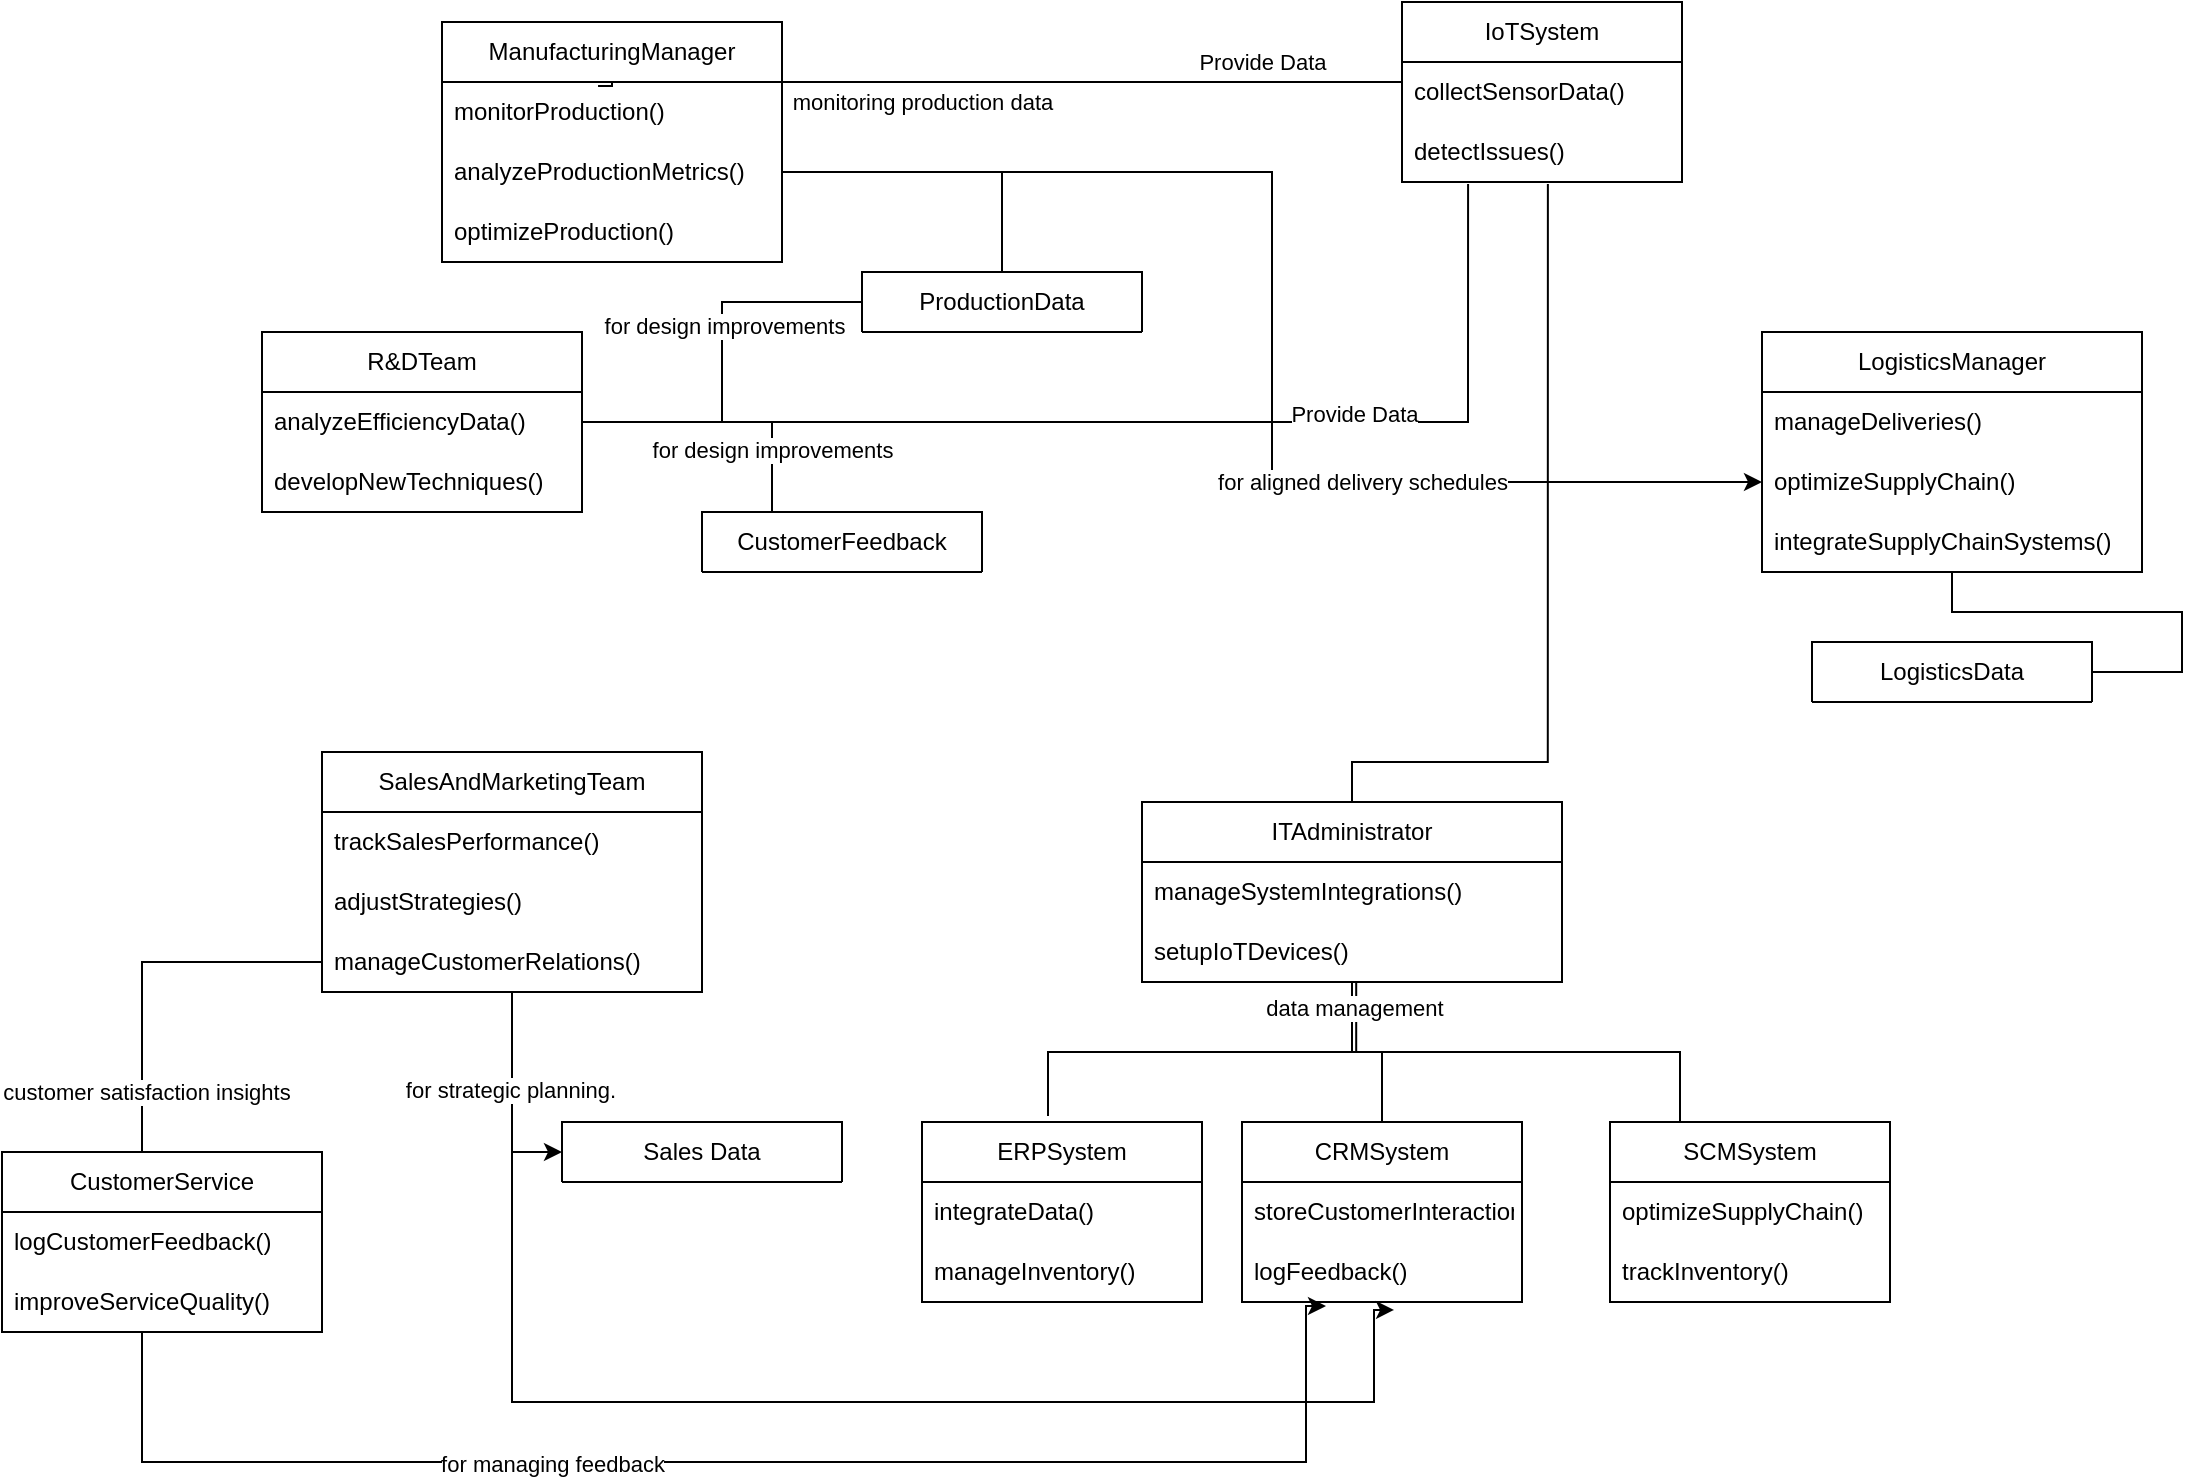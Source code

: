 <mxfile version="25.0.3">
  <diagram name="Страница — 1" id="B7r4_L_ZDrQJOu4fwcXL">
    <mxGraphModel dx="2193" dy="710" grid="1" gridSize="10" guides="1" tooltips="1" connect="1" arrows="1" fold="1" page="1" pageScale="1" pageWidth="827" pageHeight="1169" math="0" shadow="0">
      <root>
        <mxCell id="0" />
        <mxCell id="1" parent="0" />
        <mxCell id="TRrzErzz80BEs_K_XsTW-1" value="ManufacturingManager" style="swimlane;fontStyle=0;childLayout=stackLayout;horizontal=1;startSize=30;horizontalStack=0;resizeParent=1;resizeParentMax=0;resizeLast=0;collapsible=1;marginBottom=0;whiteSpace=wrap;html=1;" parent="1" vertex="1">
          <mxGeometry x="-310" y="20" width="170" height="120" as="geometry" />
        </mxCell>
        <mxCell id="TRrzErzz80BEs_K_XsTW-2" value="monitorProduction()" style="text;strokeColor=none;fillColor=none;align=left;verticalAlign=middle;spacingLeft=4;spacingRight=4;overflow=hidden;points=[[0,0.5],[1,0.5]];portConstraint=eastwest;rotatable=0;whiteSpace=wrap;html=1;" parent="TRrzErzz80BEs_K_XsTW-1" vertex="1">
          <mxGeometry y="30" width="170" height="30" as="geometry" />
        </mxCell>
        <mxCell id="TRrzErzz80BEs_K_XsTW-3" value="analyzeProductionMetrics()" style="text;strokeColor=none;fillColor=none;align=left;verticalAlign=middle;spacingLeft=4;spacingRight=4;overflow=hidden;points=[[0,0.5],[1,0.5]];portConstraint=eastwest;rotatable=0;whiteSpace=wrap;html=1;" parent="TRrzErzz80BEs_K_XsTW-1" vertex="1">
          <mxGeometry y="60" width="170" height="30" as="geometry" />
        </mxCell>
        <mxCell id="TRrzErzz80BEs_K_XsTW-4" value="optimizeProduction()" style="text;strokeColor=none;fillColor=none;align=left;verticalAlign=middle;spacingLeft=4;spacingRight=4;overflow=hidden;points=[[0,0.5],[1,0.5]];portConstraint=eastwest;rotatable=0;whiteSpace=wrap;html=1;" parent="TRrzErzz80BEs_K_XsTW-1" vertex="1">
          <mxGeometry y="90" width="170" height="30" as="geometry" />
        </mxCell>
        <mxCell id="TRrzErzz80BEs_K_XsTW-71" style="edgeStyle=orthogonalEdgeStyle;rounded=0;orthogonalLoop=1;jettySize=auto;html=1;entryX=1;entryY=0.5;entryDx=0;entryDy=0;endArrow=none;endFill=0;" parent="1" source="TRrzErzz80BEs_K_XsTW-5" target="TRrzErzz80BEs_K_XsTW-33" edge="1">
          <mxGeometry relative="1" as="geometry" />
        </mxCell>
        <mxCell id="TRrzErzz80BEs_K_XsTW-5" value="LogisticsManager" style="swimlane;fontStyle=0;childLayout=stackLayout;horizontal=1;startSize=30;horizontalStack=0;resizeParent=1;resizeParentMax=0;resizeLast=0;collapsible=1;marginBottom=0;whiteSpace=wrap;html=1;" parent="1" vertex="1">
          <mxGeometry x="350" y="175" width="190" height="120" as="geometry" />
        </mxCell>
        <mxCell id="TRrzErzz80BEs_K_XsTW-6" value="manageDeliveries()" style="text;strokeColor=none;fillColor=none;align=left;verticalAlign=middle;spacingLeft=4;spacingRight=4;overflow=hidden;points=[[0,0.5],[1,0.5]];portConstraint=eastwest;rotatable=0;whiteSpace=wrap;html=1;" parent="TRrzErzz80BEs_K_XsTW-5" vertex="1">
          <mxGeometry y="30" width="190" height="30" as="geometry" />
        </mxCell>
        <mxCell id="TRrzErzz80BEs_K_XsTW-7" value="optimizeSupplyChain()" style="text;strokeColor=none;fillColor=none;align=left;verticalAlign=middle;spacingLeft=4;spacingRight=4;overflow=hidden;points=[[0,0.5],[1,0.5]];portConstraint=eastwest;rotatable=0;whiteSpace=wrap;html=1;" parent="TRrzErzz80BEs_K_XsTW-5" vertex="1">
          <mxGeometry y="60" width="190" height="30" as="geometry" />
        </mxCell>
        <mxCell id="TRrzErzz80BEs_K_XsTW-8" value="integrateSupplyChainSystems()" style="text;strokeColor=none;fillColor=none;align=left;verticalAlign=middle;spacingLeft=4;spacingRight=4;overflow=hidden;points=[[0,0.5],[1,0.5]];portConstraint=eastwest;rotatable=0;whiteSpace=wrap;html=1;" parent="TRrzErzz80BEs_K_XsTW-5" vertex="1">
          <mxGeometry y="90" width="190" height="30" as="geometry" />
        </mxCell>
        <mxCell id="TRrzErzz80BEs_K_XsTW-69" style="edgeStyle=orthogonalEdgeStyle;rounded=0;orthogonalLoop=1;jettySize=auto;html=1;entryX=0.5;entryY=0;entryDx=0;entryDy=0;endArrow=none;endFill=0;" parent="1" source="TRrzErzz80BEs_K_XsTW-9" target="TRrzErzz80BEs_K_XsTW-41" edge="1">
          <mxGeometry relative="1" as="geometry" />
        </mxCell>
        <mxCell id="TRrzErzz80BEs_K_XsTW-70" style="edgeStyle=orthogonalEdgeStyle;rounded=0;orthogonalLoop=1;jettySize=auto;html=1;entryX=0.25;entryY=0;entryDx=0;entryDy=0;exitX=0.51;exitY=1;exitDx=0;exitDy=0;exitPerimeter=0;endArrow=none;endFill=0;" parent="1" source="TRrzErzz80BEs_K_XsTW-11" target="TRrzErzz80BEs_K_XsTW-45" edge="1">
          <mxGeometry relative="1" as="geometry" />
        </mxCell>
        <mxCell id="TRrzErzz80BEs_K_XsTW-9" value="ITAdministrator" style="swimlane;fontStyle=0;childLayout=stackLayout;horizontal=1;startSize=30;horizontalStack=0;resizeParent=1;resizeParentMax=0;resizeLast=0;collapsible=1;marginBottom=0;whiteSpace=wrap;html=1;" parent="1" vertex="1">
          <mxGeometry x="40" y="410" width="210" height="90" as="geometry" />
        </mxCell>
        <mxCell id="TRrzErzz80BEs_K_XsTW-10" value="manageSystemIntegrations()" style="text;strokeColor=none;fillColor=none;align=left;verticalAlign=middle;spacingLeft=4;spacingRight=4;overflow=hidden;points=[[0,0.5],[1,0.5]];portConstraint=eastwest;rotatable=0;whiteSpace=wrap;html=1;" parent="TRrzErzz80BEs_K_XsTW-9" vertex="1">
          <mxGeometry y="30" width="210" height="30" as="geometry" />
        </mxCell>
        <mxCell id="TRrzErzz80BEs_K_XsTW-11" value="setupIoTDevices()" style="text;strokeColor=none;fillColor=none;align=left;verticalAlign=middle;spacingLeft=4;spacingRight=4;overflow=hidden;points=[[0,0.5],[1,0.5]];portConstraint=eastwest;rotatable=0;whiteSpace=wrap;html=1;" parent="TRrzErzz80BEs_K_XsTW-9" vertex="1">
          <mxGeometry y="60" width="210" height="30" as="geometry" />
        </mxCell>
        <mxCell id="TRrzErzz80BEs_K_XsTW-79" style="edgeStyle=orthogonalEdgeStyle;rounded=0;orthogonalLoop=1;jettySize=auto;html=1;entryX=0;entryY=0.5;entryDx=0;entryDy=0;" parent="1" source="TRrzErzz80BEs_K_XsTW-13" target="TRrzErzz80BEs_K_XsTW-75" edge="1">
          <mxGeometry relative="1" as="geometry" />
        </mxCell>
        <mxCell id="TRrzErzz80BEs_K_XsTW-13" value="SalesAndMarketingTeam" style="swimlane;fontStyle=0;childLayout=stackLayout;horizontal=1;startSize=30;horizontalStack=0;resizeParent=1;resizeParentMax=0;resizeLast=0;collapsible=1;marginBottom=0;whiteSpace=wrap;html=1;" parent="1" vertex="1">
          <mxGeometry x="-370" y="385" width="190" height="120" as="geometry" />
        </mxCell>
        <mxCell id="TRrzErzz80BEs_K_XsTW-14" value="trackSalesPerformance()" style="text;strokeColor=none;fillColor=none;align=left;verticalAlign=middle;spacingLeft=4;spacingRight=4;overflow=hidden;points=[[0,0.5],[1,0.5]];portConstraint=eastwest;rotatable=0;whiteSpace=wrap;html=1;" parent="TRrzErzz80BEs_K_XsTW-13" vertex="1">
          <mxGeometry y="30" width="190" height="30" as="geometry" />
        </mxCell>
        <mxCell id="TRrzErzz80BEs_K_XsTW-15" value="adjustStrategies()" style="text;strokeColor=none;fillColor=none;align=left;verticalAlign=middle;spacingLeft=4;spacingRight=4;overflow=hidden;points=[[0,0.5],[1,0.5]];portConstraint=eastwest;rotatable=0;whiteSpace=wrap;html=1;" parent="TRrzErzz80BEs_K_XsTW-13" vertex="1">
          <mxGeometry y="60" width="190" height="30" as="geometry" />
        </mxCell>
        <mxCell id="TRrzErzz80BEs_K_XsTW-16" value="manageCustomerRelations()" style="text;strokeColor=none;fillColor=none;align=left;verticalAlign=middle;spacingLeft=4;spacingRight=4;overflow=hidden;points=[[0,0.5],[1,0.5]];portConstraint=eastwest;rotatable=0;whiteSpace=wrap;html=1;" parent="TRrzErzz80BEs_K_XsTW-13" vertex="1">
          <mxGeometry y="90" width="190" height="30" as="geometry" />
        </mxCell>
        <mxCell id="TRrzErzz80BEs_K_XsTW-17" value="CustomerService" style="swimlane;fontStyle=0;childLayout=stackLayout;horizontal=1;startSize=30;horizontalStack=0;resizeParent=1;resizeParentMax=0;resizeLast=0;collapsible=1;marginBottom=0;whiteSpace=wrap;html=1;" parent="1" vertex="1">
          <mxGeometry x="-530" y="585" width="160" height="90" as="geometry" />
        </mxCell>
        <mxCell id="TRrzErzz80BEs_K_XsTW-18" value="logCustomerFeedback()" style="text;strokeColor=none;fillColor=none;align=left;verticalAlign=middle;spacingLeft=4;spacingRight=4;overflow=hidden;points=[[0,0.5],[1,0.5]];portConstraint=eastwest;rotatable=0;whiteSpace=wrap;html=1;" parent="TRrzErzz80BEs_K_XsTW-17" vertex="1">
          <mxGeometry y="30" width="160" height="30" as="geometry" />
        </mxCell>
        <mxCell id="TRrzErzz80BEs_K_XsTW-19" value="improveServiceQuality()" style="text;strokeColor=none;fillColor=none;align=left;verticalAlign=middle;spacingLeft=4;spacingRight=4;overflow=hidden;points=[[0,0.5],[1,0.5]];portConstraint=eastwest;rotatable=0;whiteSpace=wrap;html=1;" parent="TRrzErzz80BEs_K_XsTW-17" vertex="1">
          <mxGeometry y="60" width="160" height="30" as="geometry" />
        </mxCell>
        <mxCell id="TRrzErzz80BEs_K_XsTW-85" style="edgeStyle=orthogonalEdgeStyle;rounded=0;orthogonalLoop=1;jettySize=auto;html=1;entryX=0;entryY=0.5;entryDx=0;entryDy=0;endArrow=none;endFill=0;" parent="1" source="TRrzErzz80BEs_K_XsTW-21" target="TRrzErzz80BEs_K_XsTW-29" edge="1">
          <mxGeometry relative="1" as="geometry" />
        </mxCell>
        <mxCell id="TRrzErzz80BEs_K_XsTW-96" value="for design improvements" style="edgeLabel;html=1;align=center;verticalAlign=middle;resizable=0;points=[];" parent="TRrzErzz80BEs_K_XsTW-85" vertex="1" connectable="0">
          <mxGeometry x="0.18" y="-1" relative="1" as="geometry">
            <mxPoint as="offset" />
          </mxGeometry>
        </mxCell>
        <mxCell id="TRrzErzz80BEs_K_XsTW-86" style="edgeStyle=orthogonalEdgeStyle;rounded=0;orthogonalLoop=1;jettySize=auto;html=1;entryX=0.25;entryY=0;entryDx=0;entryDy=0;endArrow=none;endFill=0;" parent="1" source="TRrzErzz80BEs_K_XsTW-21" target="TRrzErzz80BEs_K_XsTW-81" edge="1">
          <mxGeometry relative="1" as="geometry" />
        </mxCell>
        <mxCell id="TRrzErzz80BEs_K_XsTW-95" value="for design improvements" style="edgeLabel;html=1;align=center;verticalAlign=middle;resizable=0;points=[];" parent="TRrzErzz80BEs_K_XsTW-86" vertex="1" connectable="0">
          <mxGeometry x="0.557" relative="1" as="geometry">
            <mxPoint as="offset" />
          </mxGeometry>
        </mxCell>
        <mxCell id="TRrzErzz80BEs_K_XsTW-21" value="R&amp;amp;DTeam" style="swimlane;fontStyle=0;childLayout=stackLayout;horizontal=1;startSize=30;horizontalStack=0;resizeParent=1;resizeParentMax=0;resizeLast=0;collapsible=1;marginBottom=0;whiteSpace=wrap;html=1;" parent="1" vertex="1">
          <mxGeometry x="-400" y="175" width="160" height="90" as="geometry" />
        </mxCell>
        <mxCell id="TRrzErzz80BEs_K_XsTW-22" value="analyzeEfficiencyData()" style="text;strokeColor=none;fillColor=none;align=left;verticalAlign=middle;spacingLeft=4;spacingRight=4;overflow=hidden;points=[[0,0.5],[1,0.5]];portConstraint=eastwest;rotatable=0;whiteSpace=wrap;html=1;" parent="TRrzErzz80BEs_K_XsTW-21" vertex="1">
          <mxGeometry y="30" width="160" height="30" as="geometry" />
        </mxCell>
        <mxCell id="TRrzErzz80BEs_K_XsTW-23" value="developNewTechniques()" style="text;strokeColor=none;fillColor=none;align=left;verticalAlign=middle;spacingLeft=4;spacingRight=4;overflow=hidden;points=[[0,0.5],[1,0.5]];portConstraint=eastwest;rotatable=0;whiteSpace=wrap;html=1;" parent="TRrzErzz80BEs_K_XsTW-21" vertex="1">
          <mxGeometry y="60" width="160" height="30" as="geometry" />
        </mxCell>
        <mxCell id="TRrzErzz80BEs_K_XsTW-25" value="IoTSystem" style="swimlane;fontStyle=0;childLayout=stackLayout;horizontal=1;startSize=30;horizontalStack=0;resizeParent=1;resizeParentMax=0;resizeLast=0;collapsible=1;marginBottom=0;whiteSpace=wrap;html=1;" parent="1" vertex="1">
          <mxGeometry x="170" y="10" width="140" height="90" as="geometry" />
        </mxCell>
        <mxCell id="TRrzErzz80BEs_K_XsTW-26" value="collectSensorData()" style="text;strokeColor=none;fillColor=none;align=left;verticalAlign=middle;spacingLeft=4;spacingRight=4;overflow=hidden;points=[[0,0.5],[1,0.5]];portConstraint=eastwest;rotatable=0;whiteSpace=wrap;html=1;" parent="TRrzErzz80BEs_K_XsTW-25" vertex="1">
          <mxGeometry y="30" width="140" height="30" as="geometry" />
        </mxCell>
        <mxCell id="TRrzErzz80BEs_K_XsTW-27" value="detectIssues()" style="text;strokeColor=none;fillColor=none;align=left;verticalAlign=middle;spacingLeft=4;spacingRight=4;overflow=hidden;points=[[0,0.5],[1,0.5]];portConstraint=eastwest;rotatable=0;whiteSpace=wrap;html=1;" parent="TRrzErzz80BEs_K_XsTW-25" vertex="1">
          <mxGeometry y="60" width="140" height="30" as="geometry" />
        </mxCell>
        <mxCell id="TRrzErzz80BEs_K_XsTW-29" value="ProductionData" style="swimlane;fontStyle=0;childLayout=stackLayout;horizontal=1;startSize=30;horizontalStack=0;resizeParent=1;resizeParentMax=0;resizeLast=0;collapsible=1;marginBottom=0;whiteSpace=wrap;html=1;" parent="1" vertex="1">
          <mxGeometry x="-100" y="145" width="140" height="30" as="geometry" />
        </mxCell>
        <mxCell id="TRrzErzz80BEs_K_XsTW-33" value="LogisticsData" style="swimlane;fontStyle=0;childLayout=stackLayout;horizontal=1;startSize=30;horizontalStack=0;resizeParent=1;resizeParentMax=0;resizeLast=0;collapsible=1;marginBottom=0;whiteSpace=wrap;html=1;" parent="1" vertex="1">
          <mxGeometry x="375" y="330" width="140" height="30" as="geometry" />
        </mxCell>
        <mxCell id="TRrzErzz80BEs_K_XsTW-37" value="ERPSystem" style="swimlane;fontStyle=0;childLayout=stackLayout;horizontal=1;startSize=30;horizontalStack=0;resizeParent=1;resizeParentMax=0;resizeLast=0;collapsible=1;marginBottom=0;whiteSpace=wrap;html=1;" parent="1" vertex="1">
          <mxGeometry x="-70" y="570" width="140" height="90" as="geometry" />
        </mxCell>
        <mxCell id="TRrzErzz80BEs_K_XsTW-38" value="integrateData()" style="text;strokeColor=none;fillColor=none;align=left;verticalAlign=middle;spacingLeft=4;spacingRight=4;overflow=hidden;points=[[0,0.5],[1,0.5]];portConstraint=eastwest;rotatable=0;whiteSpace=wrap;html=1;" parent="TRrzErzz80BEs_K_XsTW-37" vertex="1">
          <mxGeometry y="30" width="140" height="30" as="geometry" />
        </mxCell>
        <mxCell id="TRrzErzz80BEs_K_XsTW-39" value="manageInventory()" style="text;strokeColor=none;fillColor=none;align=left;verticalAlign=middle;spacingLeft=4;spacingRight=4;overflow=hidden;points=[[0,0.5],[1,0.5]];portConstraint=eastwest;rotatable=0;whiteSpace=wrap;html=1;" parent="TRrzErzz80BEs_K_XsTW-37" vertex="1">
          <mxGeometry y="60" width="140" height="30" as="geometry" />
        </mxCell>
        <mxCell id="TRrzErzz80BEs_K_XsTW-41" value="CRMSystem" style="swimlane;fontStyle=0;childLayout=stackLayout;horizontal=1;startSize=30;horizontalStack=0;resizeParent=1;resizeParentMax=0;resizeLast=0;collapsible=1;marginBottom=0;whiteSpace=wrap;html=1;" parent="1" vertex="1">
          <mxGeometry x="90" y="570" width="140" height="90" as="geometry" />
        </mxCell>
        <mxCell id="TRrzErzz80BEs_K_XsTW-42" value="storeCustomerInteractions()" style="text;strokeColor=none;fillColor=none;align=left;verticalAlign=middle;spacingLeft=4;spacingRight=4;overflow=hidden;points=[[0,0.5],[1,0.5]];portConstraint=eastwest;rotatable=0;whiteSpace=wrap;html=1;" parent="TRrzErzz80BEs_K_XsTW-41" vertex="1">
          <mxGeometry y="30" width="140" height="30" as="geometry" />
        </mxCell>
        <mxCell id="TRrzErzz80BEs_K_XsTW-43" value="logFeedback()" style="text;strokeColor=none;fillColor=none;align=left;verticalAlign=middle;spacingLeft=4;spacingRight=4;overflow=hidden;points=[[0,0.5],[1,0.5]];portConstraint=eastwest;rotatable=0;whiteSpace=wrap;html=1;" parent="TRrzErzz80BEs_K_XsTW-41" vertex="1">
          <mxGeometry y="60" width="140" height="30" as="geometry" />
        </mxCell>
        <mxCell id="TRrzErzz80BEs_K_XsTW-45" value="SCMSystem" style="swimlane;fontStyle=0;childLayout=stackLayout;horizontal=1;startSize=30;horizontalStack=0;resizeParent=1;resizeParentMax=0;resizeLast=0;collapsible=1;marginBottom=0;whiteSpace=wrap;html=1;" parent="1" vertex="1">
          <mxGeometry x="274" y="570" width="140" height="90" as="geometry" />
        </mxCell>
        <mxCell id="TRrzErzz80BEs_K_XsTW-46" value="optimizeSupplyChain()" style="text;strokeColor=none;fillColor=none;align=left;verticalAlign=middle;spacingLeft=4;spacingRight=4;overflow=hidden;points=[[0,0.5],[1,0.5]];portConstraint=eastwest;rotatable=0;whiteSpace=wrap;html=1;" parent="TRrzErzz80BEs_K_XsTW-45" vertex="1">
          <mxGeometry y="30" width="140" height="30" as="geometry" />
        </mxCell>
        <mxCell id="TRrzErzz80BEs_K_XsTW-47" value="trackInventory()" style="text;strokeColor=none;fillColor=none;align=left;verticalAlign=middle;spacingLeft=4;spacingRight=4;overflow=hidden;points=[[0,0.5],[1,0.5]];portConstraint=eastwest;rotatable=0;whiteSpace=wrap;html=1;" parent="TRrzErzz80BEs_K_XsTW-45" vertex="1">
          <mxGeometry y="60" width="140" height="30" as="geometry" />
        </mxCell>
        <mxCell id="TRrzErzz80BEs_K_XsTW-65" style="edgeStyle=orthogonalEdgeStyle;rounded=0;orthogonalLoop=1;jettySize=auto;html=1;endArrow=none;endFill=0;" parent="1" source="TRrzErzz80BEs_K_XsTW-29" target="TRrzErzz80BEs_K_XsTW-3" edge="1">
          <mxGeometry relative="1" as="geometry" />
        </mxCell>
        <mxCell id="TRrzErzz80BEs_K_XsTW-66" style="edgeStyle=orthogonalEdgeStyle;rounded=0;orthogonalLoop=1;jettySize=auto;html=1;endArrow=none;endFill=0;exitX=0.459;exitY=0.067;exitDx=0;exitDy=0;exitPerimeter=0;" parent="1" source="TRrzErzz80BEs_K_XsTW-2" target="TRrzErzz80BEs_K_XsTW-26" edge="1">
          <mxGeometry relative="1" as="geometry">
            <Array as="points">
              <mxPoint x="-225" y="52" />
              <mxPoint x="-225" y="50" />
            </Array>
          </mxGeometry>
        </mxCell>
        <mxCell id="TRrzErzz80BEs_K_XsTW-87" value="Provide Data" style="edgeLabel;html=1;align=center;verticalAlign=middle;resizable=0;points=[];" parent="TRrzErzz80BEs_K_XsTW-66" vertex="1" connectable="0">
          <mxGeometry x="0.183" y="1" relative="1" as="geometry">
            <mxPoint x="95" y="-9" as="offset" />
          </mxGeometry>
        </mxCell>
        <mxCell id="TRrzErzz80BEs_K_XsTW-90" value="monitoring production data" style="edgeLabel;html=1;align=center;verticalAlign=middle;resizable=0;points=[];" parent="TRrzErzz80BEs_K_XsTW-66" vertex="1" connectable="0">
          <mxGeometry x="-0.159" y="2" relative="1" as="geometry">
            <mxPoint x="-6" y="12" as="offset" />
          </mxGeometry>
        </mxCell>
        <mxCell id="TRrzErzz80BEs_K_XsTW-67" style="edgeStyle=orthogonalEdgeStyle;rounded=0;orthogonalLoop=1;jettySize=auto;html=1;entryX=0;entryY=0.5;entryDx=0;entryDy=0;" parent="1" source="TRrzErzz80BEs_K_XsTW-3" target="TRrzErzz80BEs_K_XsTW-7" edge="1">
          <mxGeometry relative="1" as="geometry">
            <Array as="points">
              <mxPoint x="105" y="95" />
              <mxPoint x="105" y="250" />
            </Array>
          </mxGeometry>
        </mxCell>
        <mxCell id="TRrzErzz80BEs_K_XsTW-91" value="for aligned delivery schedules" style="edgeLabel;html=1;align=center;verticalAlign=middle;resizable=0;points=[];" parent="TRrzErzz80BEs_K_XsTW-67" vertex="1" connectable="0">
          <mxGeometry x="0.488" y="-2" relative="1" as="geometry">
            <mxPoint x="-35" y="-2" as="offset" />
          </mxGeometry>
        </mxCell>
        <mxCell id="TRrzErzz80BEs_K_XsTW-68" style="edgeStyle=orthogonalEdgeStyle;rounded=0;orthogonalLoop=1;jettySize=auto;html=1;entryX=0.45;entryY=-0.033;entryDx=0;entryDy=0;entryPerimeter=0;endArrow=none;endFill=0;" parent="1" source="TRrzErzz80BEs_K_XsTW-9" target="TRrzErzz80BEs_K_XsTW-37" edge="1">
          <mxGeometry relative="1" as="geometry" />
        </mxCell>
        <mxCell id="TRrzErzz80BEs_K_XsTW-92" value="data management" style="edgeLabel;html=1;align=center;verticalAlign=middle;resizable=0;points=[];" parent="TRrzErzz80BEs_K_XsTW-68" vertex="1" connectable="0">
          <mxGeometry x="-0.886" y="1" relative="1" as="geometry">
            <mxPoint as="offset" />
          </mxGeometry>
        </mxCell>
        <mxCell id="TRrzErzz80BEs_K_XsTW-72" style="edgeStyle=orthogonalEdgeStyle;rounded=0;orthogonalLoop=1;jettySize=auto;html=1;entryX=0.521;entryY=1.033;entryDx=0;entryDy=0;entryPerimeter=0;endArrow=none;endFill=0;" parent="1" source="TRrzErzz80BEs_K_XsTW-9" target="TRrzErzz80BEs_K_XsTW-27" edge="1">
          <mxGeometry relative="1" as="geometry">
            <Array as="points">
              <mxPoint x="145" y="390" />
              <mxPoint x="243" y="390" />
            </Array>
          </mxGeometry>
        </mxCell>
        <mxCell id="TRrzErzz80BEs_K_XsTW-73" style="edgeStyle=orthogonalEdgeStyle;rounded=0;orthogonalLoop=1;jettySize=auto;html=1;endArrow=none;endFill=0;exitX=0;exitY=0.5;exitDx=0;exitDy=0;entryX=0.5;entryY=0;entryDx=0;entryDy=0;" parent="1" source="TRrzErzz80BEs_K_XsTW-15" target="TRrzErzz80BEs_K_XsTW-17" edge="1">
          <mxGeometry relative="1" as="geometry">
            <mxPoint x="-460" y="620" as="targetPoint" />
            <Array as="points">
              <mxPoint x="-370" y="490" />
              <mxPoint x="-460" y="490" />
            </Array>
          </mxGeometry>
        </mxCell>
        <mxCell id="TRrzErzz80BEs_K_XsTW-93" value="customer satisfaction insights" style="edgeLabel;html=1;align=center;verticalAlign=middle;resizable=0;points=[];" parent="TRrzErzz80BEs_K_XsTW-73" vertex="1" connectable="0">
          <mxGeometry x="0.643" y="2" relative="1" as="geometry">
            <mxPoint as="offset" />
          </mxGeometry>
        </mxCell>
        <mxCell id="TRrzErzz80BEs_K_XsTW-74" style="edgeStyle=orthogonalEdgeStyle;rounded=0;orthogonalLoop=1;jettySize=auto;html=1;entryX=0.543;entryY=1.133;entryDx=0;entryDy=0;entryPerimeter=0;" parent="1" source="TRrzErzz80BEs_K_XsTW-13" target="TRrzErzz80BEs_K_XsTW-43" edge="1">
          <mxGeometry relative="1" as="geometry">
            <Array as="points">
              <mxPoint x="-275" y="710" />
              <mxPoint x="156" y="710" />
              <mxPoint x="156" y="664" />
            </Array>
          </mxGeometry>
        </mxCell>
        <mxCell id="TRrzErzz80BEs_K_XsTW-94" value="for strategic planning." style="edgeLabel;html=1;align=center;verticalAlign=middle;resizable=0;points=[];" parent="TRrzErzz80BEs_K_XsTW-74" vertex="1" connectable="0">
          <mxGeometry x="-0.968" y="-1" relative="1" as="geometry">
            <mxPoint y="38" as="offset" />
          </mxGeometry>
        </mxCell>
        <mxCell id="TRrzErzz80BEs_K_XsTW-75" value="Sales Data" style="swimlane;fontStyle=0;childLayout=stackLayout;horizontal=1;startSize=30;horizontalStack=0;resizeParent=1;resizeParentMax=0;resizeLast=0;collapsible=1;marginBottom=0;whiteSpace=wrap;html=1;" parent="1" vertex="1">
          <mxGeometry x="-250" y="570" width="140" height="30" as="geometry" />
        </mxCell>
        <mxCell id="TRrzErzz80BEs_K_XsTW-80" style="edgeStyle=orthogonalEdgeStyle;rounded=0;orthogonalLoop=1;jettySize=auto;html=1;entryX=0.3;entryY=1.067;entryDx=0;entryDy=0;entryPerimeter=0;" parent="1" source="TRrzErzz80BEs_K_XsTW-17" target="TRrzErzz80BEs_K_XsTW-43" edge="1">
          <mxGeometry relative="1" as="geometry">
            <Array as="points">
              <mxPoint x="-460" y="740" />
              <mxPoint x="122" y="740" />
              <mxPoint x="122" y="662" />
            </Array>
          </mxGeometry>
        </mxCell>
        <mxCell id="TRrzErzz80BEs_K_XsTW-97" value="for managing feedback" style="edgeLabel;html=1;align=center;verticalAlign=middle;resizable=0;points=[];" parent="TRrzErzz80BEs_K_XsTW-80" vertex="1" connectable="0">
          <mxGeometry x="-0.266" y="-1" relative="1" as="geometry">
            <mxPoint as="offset" />
          </mxGeometry>
        </mxCell>
        <mxCell id="TRrzErzz80BEs_K_XsTW-81" value="CustomerFeedback" style="swimlane;fontStyle=0;childLayout=stackLayout;horizontal=1;startSize=30;horizontalStack=0;resizeParent=1;resizeParentMax=0;resizeLast=0;collapsible=1;marginBottom=0;whiteSpace=wrap;html=1;" parent="1" vertex="1">
          <mxGeometry x="-180" y="265" width="140" height="30" as="geometry" />
        </mxCell>
        <mxCell id="TRrzErzz80BEs_K_XsTW-88" style="edgeStyle=orthogonalEdgeStyle;rounded=0;orthogonalLoop=1;jettySize=auto;html=1;entryX=0.236;entryY=1.033;entryDx=0;entryDy=0;entryPerimeter=0;endArrow=none;endFill=0;" parent="1" source="TRrzErzz80BEs_K_XsTW-22" target="TRrzErzz80BEs_K_XsTW-27" edge="1">
          <mxGeometry relative="1" as="geometry" />
        </mxCell>
        <mxCell id="TRrzErzz80BEs_K_XsTW-89" value="Provide Data" style="edgeLabel;html=1;align=center;verticalAlign=middle;resizable=0;points=[];" parent="TRrzErzz80BEs_K_XsTW-88" vertex="1" connectable="0">
          <mxGeometry x="0.374" y="4" relative="1" as="geometry">
            <mxPoint as="offset" />
          </mxGeometry>
        </mxCell>
      </root>
    </mxGraphModel>
  </diagram>
</mxfile>

